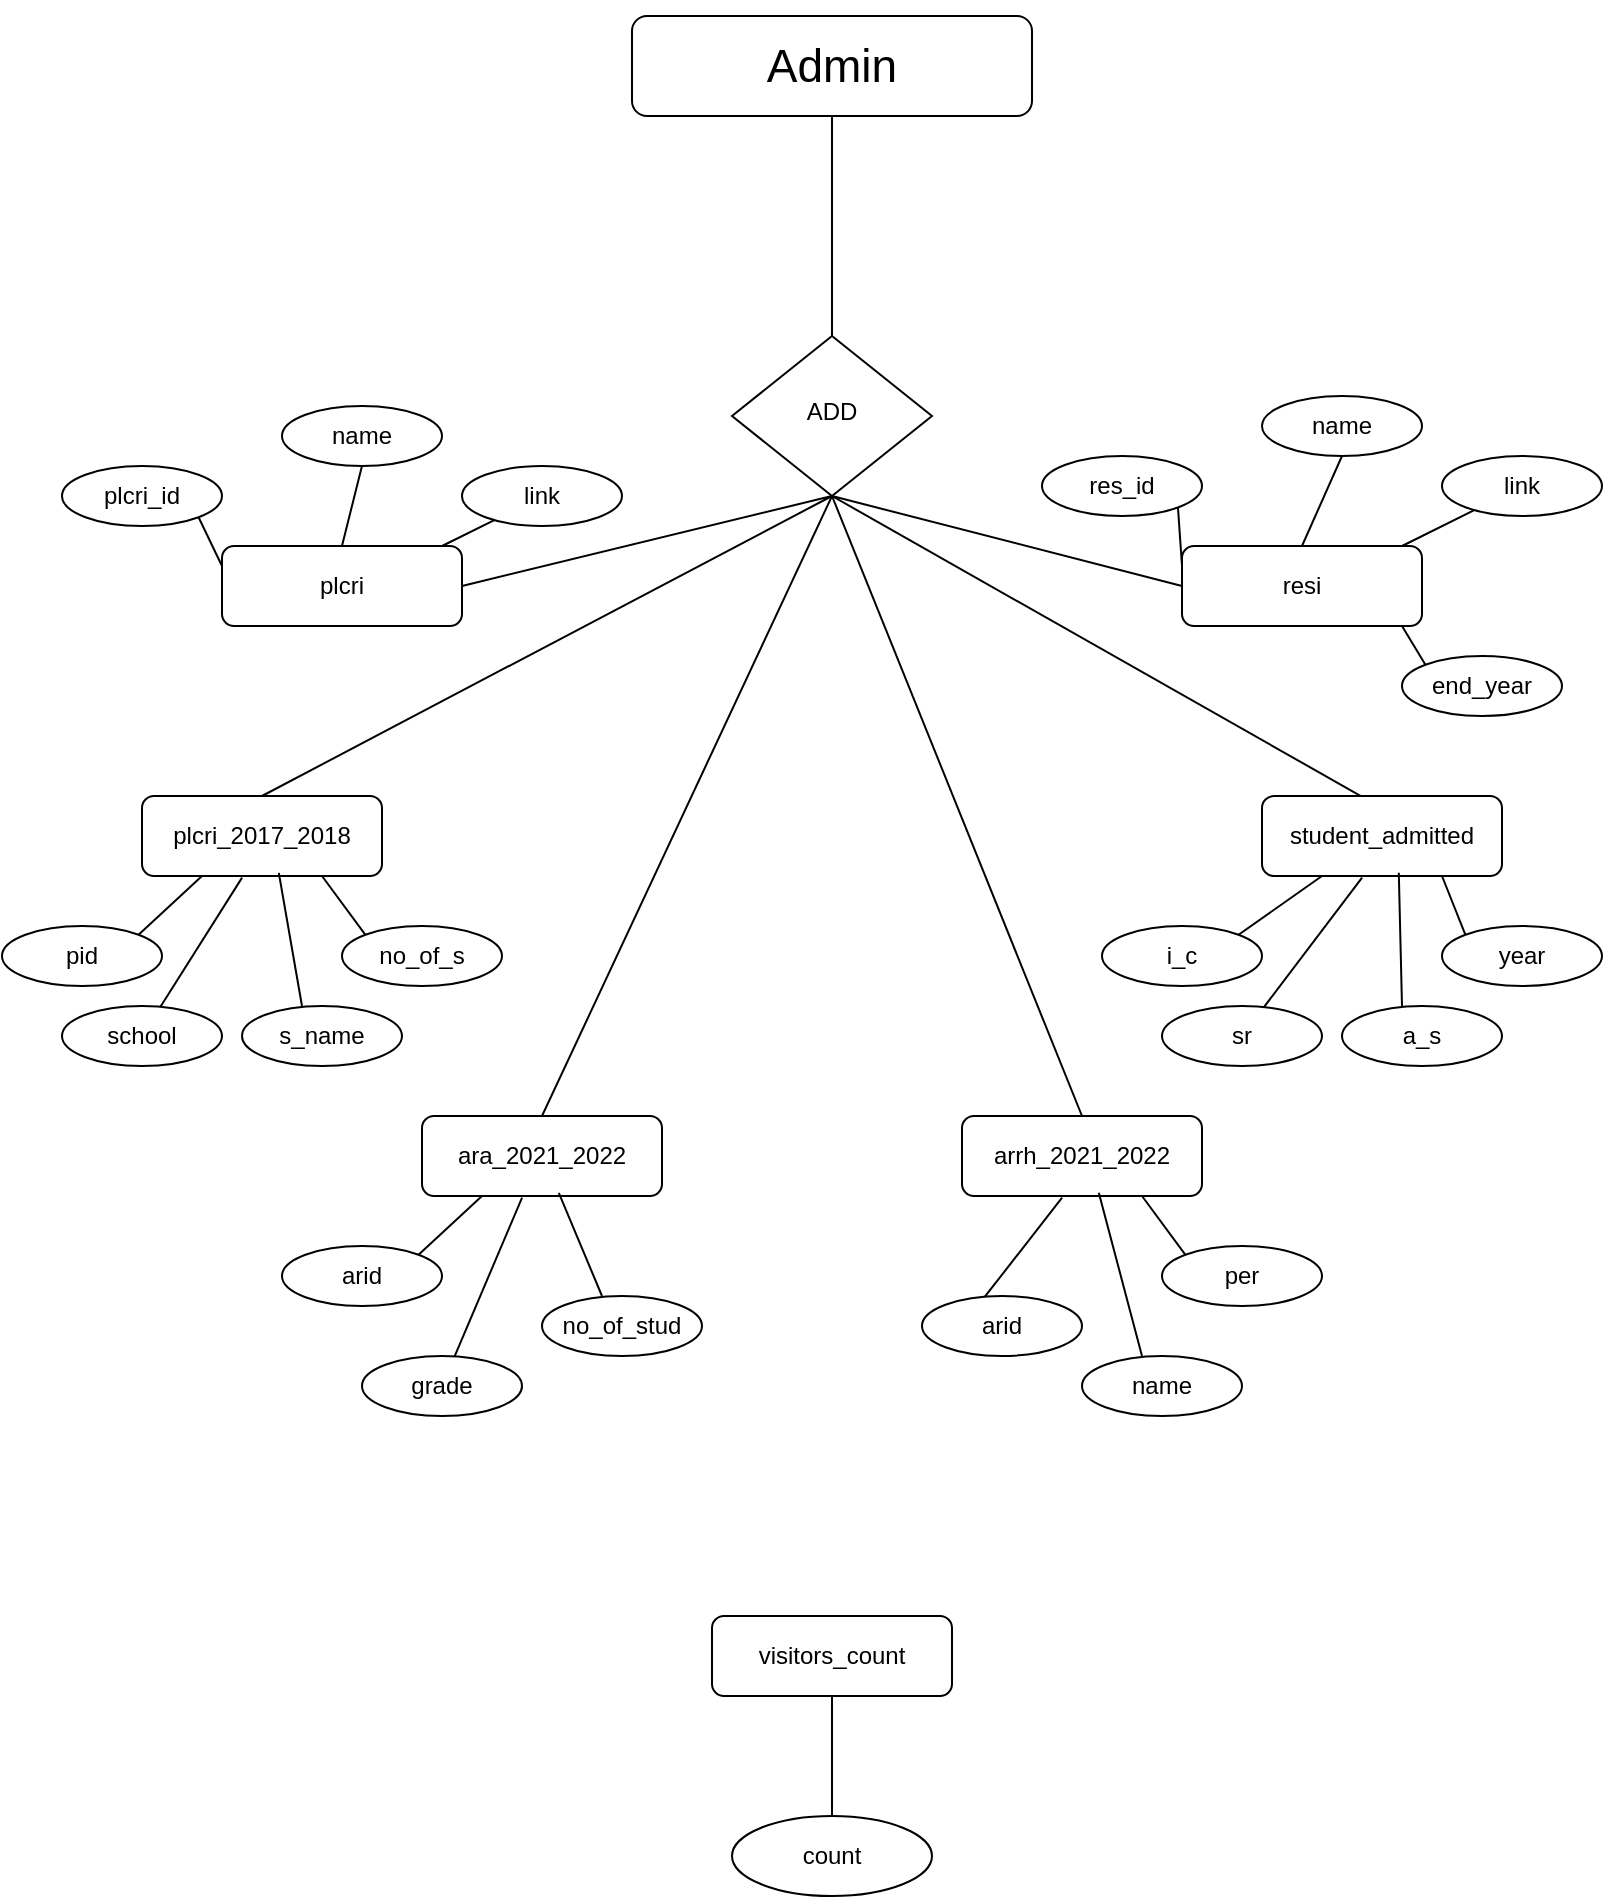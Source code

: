 <mxfile version="21.2.9" type="github">
  <diagram id="C5RBs43oDa-KdzZeNtuy" name="Page-1">
    <mxGraphModel dx="1050" dy="577" grid="1" gridSize="10" guides="1" tooltips="1" connect="1" arrows="1" fold="1" page="1" pageScale="1" pageWidth="827" pageHeight="1169" math="0" shadow="0">
      <root>
        <mxCell id="WIyWlLk6GJQsqaUBKTNV-0" />
        <mxCell id="WIyWlLk6GJQsqaUBKTNV-1" parent="WIyWlLk6GJQsqaUBKTNV-0" />
        <mxCell id="g9mh1SVgbQJ4VpyZCTlu-30" value="plcri_2017_2018" style="rounded=1;whiteSpace=wrap;html=1;fontSize=12;glass=0;strokeWidth=1;shadow=0;flipV=0;flipH=0;direction=east;" vertex="1" parent="WIyWlLk6GJQsqaUBKTNV-1">
          <mxGeometry x="90" y="480" width="120" height="40" as="geometry" />
        </mxCell>
        <mxCell id="g9mh1SVgbQJ4VpyZCTlu-31" value="school" style="ellipse;whiteSpace=wrap;html=1;flipV=0;flipH=0;direction=east;" vertex="1" parent="WIyWlLk6GJQsqaUBKTNV-1">
          <mxGeometry x="50" y="585" width="80" height="30" as="geometry" />
        </mxCell>
        <mxCell id="g9mh1SVgbQJ4VpyZCTlu-32" value="pid" style="ellipse;whiteSpace=wrap;html=1;flipV=0;flipH=0;direction=east;" vertex="1" parent="WIyWlLk6GJQsqaUBKTNV-1">
          <mxGeometry x="20" y="545" width="80" height="30" as="geometry" />
        </mxCell>
        <mxCell id="g9mh1SVgbQJ4VpyZCTlu-34" value="" style="endArrow=none;html=1;rounded=0;exitX=1;exitY=0;exitDx=0;exitDy=0;entryX=0.25;entryY=1;entryDx=0;entryDy=0;" edge="1" source="g9mh1SVgbQJ4VpyZCTlu-32" target="g9mh1SVgbQJ4VpyZCTlu-30" parent="WIyWlLk6GJQsqaUBKTNV-1">
          <mxGeometry width="50" height="50" relative="1" as="geometry">
            <mxPoint x="160" y="405" as="sourcePoint" />
            <mxPoint x="110" y="515" as="targetPoint" />
          </mxGeometry>
        </mxCell>
        <mxCell id="g9mh1SVgbQJ4VpyZCTlu-35" value="" style="endArrow=none;html=1;rounded=0;entryX=0.417;entryY=1.02;entryDx=0;entryDy=0;entryPerimeter=0;" edge="1" source="g9mh1SVgbQJ4VpyZCTlu-31" target="g9mh1SVgbQJ4VpyZCTlu-30" parent="WIyWlLk6GJQsqaUBKTNV-1">
          <mxGeometry width="50" height="50" relative="1" as="geometry">
            <mxPoint x="17.057" y="607.348" as="sourcePoint" />
            <mxPoint x="47.057" y="547.348" as="targetPoint" />
          </mxGeometry>
        </mxCell>
        <mxCell id="WIyWlLk6GJQsqaUBKTNV-3" value="&lt;h2 style=&quot;font-size: 23px;&quot;&gt;&lt;span style=&quot;font-weight: normal;&quot;&gt;Admin&lt;/span&gt;&lt;/h2&gt;" style="rounded=1;whiteSpace=wrap;html=1;fontSize=12;glass=0;strokeWidth=1;shadow=0;" parent="WIyWlLk6GJQsqaUBKTNV-1" vertex="1">
          <mxGeometry x="335" y="90" width="200" height="50" as="geometry" />
        </mxCell>
        <mxCell id="WIyWlLk6GJQsqaUBKTNV-6" value="ADD" style="rhombus;whiteSpace=wrap;html=1;shadow=0;fontFamily=Helvetica;fontSize=12;align=center;strokeWidth=1;spacing=6;spacingTop=-4;" parent="WIyWlLk6GJQsqaUBKTNV-1" vertex="1">
          <mxGeometry x="385" y="250" width="100" height="80" as="geometry" />
        </mxCell>
        <mxCell id="WIyWlLk6GJQsqaUBKTNV-7" value="plcri" style="rounded=1;whiteSpace=wrap;html=1;fontSize=12;glass=0;strokeWidth=1;shadow=0;" parent="WIyWlLk6GJQsqaUBKTNV-1" vertex="1">
          <mxGeometry x="130" y="355" width="120" height="40" as="geometry" />
        </mxCell>
        <mxCell id="g9mh1SVgbQJ4VpyZCTlu-2" value="" style="endArrow=none;html=1;rounded=0;entryX=0.5;entryY=1;entryDx=0;entryDy=0;exitX=1;exitY=0.5;exitDx=0;exitDy=0;" edge="1" parent="WIyWlLk6GJQsqaUBKTNV-1" source="WIyWlLk6GJQsqaUBKTNV-7" target="WIyWlLk6GJQsqaUBKTNV-6">
          <mxGeometry width="50" height="50" relative="1" as="geometry">
            <mxPoint x="390" y="420" as="sourcePoint" />
            <mxPoint x="440" y="370" as="targetPoint" />
          </mxGeometry>
        </mxCell>
        <object label="plcri_id" placeholders="1" plcr_id="" id="g9mh1SVgbQJ4VpyZCTlu-6">
          <mxCell style="ellipse;whiteSpace=wrap;html=1;" vertex="1" parent="WIyWlLk6GJQsqaUBKTNV-1">
            <mxGeometry x="50" y="315" width="80" height="30" as="geometry" />
          </mxCell>
        </object>
        <mxCell id="g9mh1SVgbQJ4VpyZCTlu-7" value="link" style="ellipse;whiteSpace=wrap;html=1;" vertex="1" parent="WIyWlLk6GJQsqaUBKTNV-1">
          <mxGeometry x="250" y="315" width="80" height="30" as="geometry" />
        </mxCell>
        <mxCell id="g9mh1SVgbQJ4VpyZCTlu-8" value="name" style="ellipse;whiteSpace=wrap;html=1;" vertex="1" parent="WIyWlLk6GJQsqaUBKTNV-1">
          <mxGeometry x="160" y="285" width="80" height="30" as="geometry" />
        </mxCell>
        <mxCell id="g9mh1SVgbQJ4VpyZCTlu-9" value="" style="endArrow=none;html=1;rounded=0;entryX=0.5;entryY=1;entryDx=0;entryDy=0;exitX=0.5;exitY=0;exitDx=0;exitDy=0;" edge="1" parent="WIyWlLk6GJQsqaUBKTNV-1" source="g9mh1SVgbQJ4VpyZCTlu-30" target="WIyWlLk6GJQsqaUBKTNV-6">
          <mxGeometry width="50" height="50" relative="1" as="geometry">
            <mxPoint x="170" y="550" as="sourcePoint" />
            <mxPoint x="430" y="210" as="targetPoint" />
          </mxGeometry>
        </mxCell>
        <mxCell id="g9mh1SVgbQJ4VpyZCTlu-10" value="" style="endArrow=none;html=1;rounded=0;exitX=0.5;exitY=0;exitDx=0;exitDy=0;entryX=0.5;entryY=1;entryDx=0;entryDy=0;" edge="1" parent="WIyWlLk6GJQsqaUBKTNV-1" source="WIyWlLk6GJQsqaUBKTNV-6" target="WIyWlLk6GJQsqaUBKTNV-3">
          <mxGeometry width="50" height="50" relative="1" as="geometry">
            <mxPoint x="390" y="130" as="sourcePoint" />
            <mxPoint x="440" y="80" as="targetPoint" />
          </mxGeometry>
        </mxCell>
        <mxCell id="g9mh1SVgbQJ4VpyZCTlu-12" value="" style="endArrow=none;html=1;rounded=0;exitX=1;exitY=1;exitDx=0;exitDy=0;entryX=0;entryY=0.25;entryDx=0;entryDy=0;" edge="1" parent="WIyWlLk6GJQsqaUBKTNV-1" source="g9mh1SVgbQJ4VpyZCTlu-6" target="WIyWlLk6GJQsqaUBKTNV-7">
          <mxGeometry width="50" height="50" relative="1" as="geometry">
            <mxPoint x="110" y="445" as="sourcePoint" />
            <mxPoint x="160" y="395" as="targetPoint" />
          </mxGeometry>
        </mxCell>
        <mxCell id="g9mh1SVgbQJ4VpyZCTlu-13" value="" style="endArrow=none;html=1;rounded=0;entryX=0.5;entryY=0;entryDx=0;entryDy=0;exitX=0.5;exitY=1;exitDx=0;exitDy=0;" edge="1" parent="WIyWlLk6GJQsqaUBKTNV-1" source="g9mh1SVgbQJ4VpyZCTlu-8" target="WIyWlLk6GJQsqaUBKTNV-7">
          <mxGeometry width="50" height="50" relative="1" as="geometry">
            <mxPoint x="190" y="305" as="sourcePoint" />
            <mxPoint x="180" y="395" as="targetPoint" />
          </mxGeometry>
        </mxCell>
        <mxCell id="g9mh1SVgbQJ4VpyZCTlu-15" value="" style="endArrow=none;html=1;rounded=0;entryX=0.917;entryY=0;entryDx=0;entryDy=0;entryPerimeter=0;" edge="1" parent="WIyWlLk6GJQsqaUBKTNV-1" source="g9mh1SVgbQJ4VpyZCTlu-7" target="WIyWlLk6GJQsqaUBKTNV-7">
          <mxGeometry width="50" height="50" relative="1" as="geometry">
            <mxPoint x="160" y="465" as="sourcePoint" />
            <mxPoint x="190" y="405" as="targetPoint" />
          </mxGeometry>
        </mxCell>
        <mxCell id="g9mh1SVgbQJ4VpyZCTlu-21" value="" style="endArrow=none;html=1;rounded=0;exitX=0;exitY=0.5;exitDx=0;exitDy=0;entryX=0.5;entryY=1;entryDx=0;entryDy=0;" edge="1" parent="WIyWlLk6GJQsqaUBKTNV-1" source="g9mh1SVgbQJ4VpyZCTlu-23" target="WIyWlLk6GJQsqaUBKTNV-6">
          <mxGeometry width="50" height="50" relative="1" as="geometry">
            <mxPoint x="680" y="280" as="sourcePoint" />
            <mxPoint x="440" y="370" as="targetPoint" />
          </mxGeometry>
        </mxCell>
        <mxCell id="g9mh1SVgbQJ4VpyZCTlu-22" value="" style="endArrow=none;html=1;rounded=0;entryX=0.5;entryY=1;entryDx=0;entryDy=0;exitX=0.423;exitY=0.02;exitDx=0;exitDy=0;exitPerimeter=0;" edge="1" parent="WIyWlLk6GJQsqaUBKTNV-1" source="g9mh1SVgbQJ4VpyZCTlu-40" target="WIyWlLk6GJQsqaUBKTNV-6">
          <mxGeometry width="50" height="50" relative="1" as="geometry">
            <mxPoint x="670.4" y="545.8" as="sourcePoint" />
            <mxPoint x="440" y="370" as="targetPoint" />
          </mxGeometry>
        </mxCell>
        <mxCell id="g9mh1SVgbQJ4VpyZCTlu-23" value="resi" style="rounded=1;whiteSpace=wrap;html=1;fontSize=12;glass=0;strokeWidth=1;shadow=0;" vertex="1" parent="WIyWlLk6GJQsqaUBKTNV-1">
          <mxGeometry x="610" y="355" width="120" height="40" as="geometry" />
        </mxCell>
        <mxCell id="g9mh1SVgbQJ4VpyZCTlu-24" value="link" style="ellipse;whiteSpace=wrap;html=1;" vertex="1" parent="WIyWlLk6GJQsqaUBKTNV-1">
          <mxGeometry x="740" y="310" width="80" height="30" as="geometry" />
        </mxCell>
        <mxCell id="g9mh1SVgbQJ4VpyZCTlu-25" value="name" style="ellipse;whiteSpace=wrap;html=1;" vertex="1" parent="WIyWlLk6GJQsqaUBKTNV-1">
          <mxGeometry x="650" y="280" width="80" height="30" as="geometry" />
        </mxCell>
        <mxCell id="g9mh1SVgbQJ4VpyZCTlu-26" value="" style="endArrow=none;html=1;rounded=0;exitX=1;exitY=1;exitDx=0;exitDy=0;entryX=0;entryY=0.25;entryDx=0;entryDy=0;" edge="1" target="g9mh1SVgbQJ4VpyZCTlu-23" parent="WIyWlLk6GJQsqaUBKTNV-1">
          <mxGeometry width="50" height="50" relative="1" as="geometry">
            <mxPoint x="608" y="336" as="sourcePoint" />
            <mxPoint x="650" y="390" as="targetPoint" />
          </mxGeometry>
        </mxCell>
        <mxCell id="g9mh1SVgbQJ4VpyZCTlu-27" value="" style="endArrow=none;html=1;rounded=0;entryX=0.5;entryY=0;entryDx=0;entryDy=0;exitX=0.5;exitY=1;exitDx=0;exitDy=0;" edge="1" source="g9mh1SVgbQJ4VpyZCTlu-25" target="g9mh1SVgbQJ4VpyZCTlu-23" parent="WIyWlLk6GJQsqaUBKTNV-1">
          <mxGeometry width="50" height="50" relative="1" as="geometry">
            <mxPoint x="680" y="300" as="sourcePoint" />
            <mxPoint x="670" y="390" as="targetPoint" />
          </mxGeometry>
        </mxCell>
        <mxCell id="g9mh1SVgbQJ4VpyZCTlu-28" value="" style="endArrow=none;html=1;rounded=0;entryX=0.917;entryY=0;entryDx=0;entryDy=0;entryPerimeter=0;" edge="1" source="g9mh1SVgbQJ4VpyZCTlu-24" target="g9mh1SVgbQJ4VpyZCTlu-23" parent="WIyWlLk6GJQsqaUBKTNV-1">
          <mxGeometry width="50" height="50" relative="1" as="geometry">
            <mxPoint x="650" y="460" as="sourcePoint" />
            <mxPoint x="680" y="400" as="targetPoint" />
          </mxGeometry>
        </mxCell>
        <object label="res_id" placeholders="1" plcr_id="" id="g9mh1SVgbQJ4VpyZCTlu-29">
          <mxCell style="ellipse;whiteSpace=wrap;html=1;" vertex="1" parent="WIyWlLk6GJQsqaUBKTNV-1">
            <mxGeometry x="540" y="310" width="80" height="30" as="geometry" />
          </mxCell>
        </object>
        <mxCell id="g9mh1SVgbQJ4VpyZCTlu-36" value="s_name" style="ellipse;whiteSpace=wrap;html=1;flipV=0;flipH=0;direction=east;" vertex="1" parent="WIyWlLk6GJQsqaUBKTNV-1">
          <mxGeometry x="140" y="585" width="80" height="30" as="geometry" />
        </mxCell>
        <mxCell id="g9mh1SVgbQJ4VpyZCTlu-37" value="" style="endArrow=none;html=1;rounded=0;exitX=0.375;exitY=0;exitDx=0;exitDy=0;exitPerimeter=0;entryX=0.57;entryY=0.96;entryDx=0;entryDy=0;entryPerimeter=0;" edge="1" parent="WIyWlLk6GJQsqaUBKTNV-1" source="g9mh1SVgbQJ4VpyZCTlu-36" target="g9mh1SVgbQJ4VpyZCTlu-30">
          <mxGeometry width="50" height="50" relative="1" as="geometry">
            <mxPoint x="380" y="455" as="sourcePoint" />
            <mxPoint x="160" y="525" as="targetPoint" />
          </mxGeometry>
        </mxCell>
        <mxCell id="g9mh1SVgbQJ4VpyZCTlu-38" value="no_of_s" style="ellipse;whiteSpace=wrap;html=1;flipV=0;flipH=0;direction=east;" vertex="1" parent="WIyWlLk6GJQsqaUBKTNV-1">
          <mxGeometry x="190" y="545" width="80" height="30" as="geometry" />
        </mxCell>
        <mxCell id="g9mh1SVgbQJ4VpyZCTlu-39" value="" style="endArrow=none;html=1;rounded=0;exitX=0;exitY=0;exitDx=0;exitDy=0;entryX=0.75;entryY=1;entryDx=0;entryDy=0;" edge="1" parent="WIyWlLk6GJQsqaUBKTNV-1" source="g9mh1SVgbQJ4VpyZCTlu-38" target="g9mh1SVgbQJ4VpyZCTlu-30">
          <mxGeometry width="50" height="50" relative="1" as="geometry">
            <mxPoint x="98" y="559" as="sourcePoint" />
            <mxPoint x="130" y="530" as="targetPoint" />
          </mxGeometry>
        </mxCell>
        <mxCell id="g9mh1SVgbQJ4VpyZCTlu-40" value="student_admitted" style="rounded=1;whiteSpace=wrap;html=1;fontSize=12;glass=0;strokeWidth=1;shadow=0;flipV=0;flipH=0;direction=east;" vertex="1" parent="WIyWlLk6GJQsqaUBKTNV-1">
          <mxGeometry x="650" y="480" width="120" height="40" as="geometry" />
        </mxCell>
        <mxCell id="g9mh1SVgbQJ4VpyZCTlu-41" value="sr" style="ellipse;whiteSpace=wrap;html=1;flipV=0;flipH=0;direction=east;" vertex="1" parent="WIyWlLk6GJQsqaUBKTNV-1">
          <mxGeometry x="600" y="585" width="80" height="30" as="geometry" />
        </mxCell>
        <mxCell id="g9mh1SVgbQJ4VpyZCTlu-42" value="i_c" style="ellipse;whiteSpace=wrap;html=1;flipV=0;flipH=0;direction=east;" vertex="1" parent="WIyWlLk6GJQsqaUBKTNV-1">
          <mxGeometry x="570" y="545" width="80" height="30" as="geometry" />
        </mxCell>
        <mxCell id="g9mh1SVgbQJ4VpyZCTlu-43" value="" style="endArrow=none;html=1;rounded=0;exitX=1;exitY=0;exitDx=0;exitDy=0;entryX=0.25;entryY=1;entryDx=0;entryDy=0;" edge="1" source="g9mh1SVgbQJ4VpyZCTlu-42" target="g9mh1SVgbQJ4VpyZCTlu-40" parent="WIyWlLk6GJQsqaUBKTNV-1">
          <mxGeometry width="50" height="50" relative="1" as="geometry">
            <mxPoint x="710" y="405" as="sourcePoint" />
            <mxPoint x="660" y="515" as="targetPoint" />
          </mxGeometry>
        </mxCell>
        <mxCell id="g9mh1SVgbQJ4VpyZCTlu-44" value="" style="endArrow=none;html=1;rounded=0;entryX=0.417;entryY=1.02;entryDx=0;entryDy=0;entryPerimeter=0;" edge="1" source="g9mh1SVgbQJ4VpyZCTlu-41" target="g9mh1SVgbQJ4VpyZCTlu-40" parent="WIyWlLk6GJQsqaUBKTNV-1">
          <mxGeometry width="50" height="50" relative="1" as="geometry">
            <mxPoint x="567.057" y="607.348" as="sourcePoint" />
            <mxPoint x="597.057" y="547.348" as="targetPoint" />
          </mxGeometry>
        </mxCell>
        <mxCell id="g9mh1SVgbQJ4VpyZCTlu-45" value="a_s" style="ellipse;whiteSpace=wrap;html=1;flipV=0;flipH=0;direction=east;" vertex="1" parent="WIyWlLk6GJQsqaUBKTNV-1">
          <mxGeometry x="690" y="585" width="80" height="30" as="geometry" />
        </mxCell>
        <mxCell id="g9mh1SVgbQJ4VpyZCTlu-46" value="" style="endArrow=none;html=1;rounded=0;exitX=0.375;exitY=0;exitDx=0;exitDy=0;exitPerimeter=0;entryX=0.57;entryY=0.96;entryDx=0;entryDy=0;entryPerimeter=0;" edge="1" source="g9mh1SVgbQJ4VpyZCTlu-45" target="g9mh1SVgbQJ4VpyZCTlu-40" parent="WIyWlLk6GJQsqaUBKTNV-1">
          <mxGeometry width="50" height="50" relative="1" as="geometry">
            <mxPoint x="930" y="455" as="sourcePoint" />
            <mxPoint x="710" y="525" as="targetPoint" />
          </mxGeometry>
        </mxCell>
        <mxCell id="g9mh1SVgbQJ4VpyZCTlu-47" value="year" style="ellipse;whiteSpace=wrap;html=1;flipV=0;flipH=0;direction=east;" vertex="1" parent="WIyWlLk6GJQsqaUBKTNV-1">
          <mxGeometry x="740" y="545" width="80" height="30" as="geometry" />
        </mxCell>
        <mxCell id="g9mh1SVgbQJ4VpyZCTlu-48" value="" style="endArrow=none;html=1;rounded=0;exitX=0;exitY=0;exitDx=0;exitDy=0;entryX=0.75;entryY=1;entryDx=0;entryDy=0;" edge="1" source="g9mh1SVgbQJ4VpyZCTlu-47" target="g9mh1SVgbQJ4VpyZCTlu-40" parent="WIyWlLk6GJQsqaUBKTNV-1">
          <mxGeometry width="50" height="50" relative="1" as="geometry">
            <mxPoint x="648" y="559" as="sourcePoint" />
            <mxPoint x="680" y="530" as="targetPoint" />
          </mxGeometry>
        </mxCell>
        <mxCell id="g9mh1SVgbQJ4VpyZCTlu-49" value="" style="endArrow=none;html=1;rounded=0;exitX=0.5;exitY=0;exitDx=0;exitDy=0;entryX=0.5;entryY=1;entryDx=0;entryDy=0;" edge="1" parent="WIyWlLk6GJQsqaUBKTNV-1" source="g9mh1SVgbQJ4VpyZCTlu-63" target="WIyWlLk6GJQsqaUBKTNV-6">
          <mxGeometry width="50" height="50" relative="1" as="geometry">
            <mxPoint x="220" y="840" as="sourcePoint" />
            <mxPoint x="440" y="670" as="targetPoint" />
          </mxGeometry>
        </mxCell>
        <mxCell id="g9mh1SVgbQJ4VpyZCTlu-50" value="" style="endArrow=none;html=1;rounded=0;entryX=0.5;entryY=1;entryDx=0;entryDy=0;exitX=0.5;exitY=0;exitDx=0;exitDy=0;" edge="1" parent="WIyWlLk6GJQsqaUBKTNV-1" source="g9mh1SVgbQJ4VpyZCTlu-72" target="WIyWlLk6GJQsqaUBKTNV-6">
          <mxGeometry width="50" height="50" relative="1" as="geometry">
            <mxPoint x="660" y="840" as="sourcePoint" />
            <mxPoint x="440" y="670" as="targetPoint" />
          </mxGeometry>
        </mxCell>
        <mxCell id="g9mh1SVgbQJ4VpyZCTlu-63" value="ara_2021_2022" style="rounded=1;whiteSpace=wrap;html=1;fontSize=12;glass=0;strokeWidth=1;shadow=0;flipV=0;flipH=0;direction=east;" vertex="1" parent="WIyWlLk6GJQsqaUBKTNV-1">
          <mxGeometry x="230" y="640" width="120" height="40" as="geometry" />
        </mxCell>
        <mxCell id="g9mh1SVgbQJ4VpyZCTlu-64" value="grade" style="ellipse;whiteSpace=wrap;html=1;flipV=0;flipH=0;direction=east;" vertex="1" parent="WIyWlLk6GJQsqaUBKTNV-1">
          <mxGeometry x="200" y="760" width="80" height="30" as="geometry" />
        </mxCell>
        <mxCell id="g9mh1SVgbQJ4VpyZCTlu-65" value="arid" style="ellipse;whiteSpace=wrap;html=1;flipV=0;flipH=0;direction=east;" vertex="1" parent="WIyWlLk6GJQsqaUBKTNV-1">
          <mxGeometry x="160" y="705" width="80" height="30" as="geometry" />
        </mxCell>
        <mxCell id="g9mh1SVgbQJ4VpyZCTlu-66" value="" style="endArrow=none;html=1;rounded=0;exitX=1;exitY=0;exitDx=0;exitDy=0;entryX=0.25;entryY=1;entryDx=0;entryDy=0;" edge="1" source="g9mh1SVgbQJ4VpyZCTlu-65" target="g9mh1SVgbQJ4VpyZCTlu-63" parent="WIyWlLk6GJQsqaUBKTNV-1">
          <mxGeometry width="50" height="50" relative="1" as="geometry">
            <mxPoint x="300" y="565" as="sourcePoint" />
            <mxPoint x="250" y="675" as="targetPoint" />
          </mxGeometry>
        </mxCell>
        <mxCell id="g9mh1SVgbQJ4VpyZCTlu-67" value="" style="endArrow=none;html=1;rounded=0;entryX=0.417;entryY=1.02;entryDx=0;entryDy=0;entryPerimeter=0;" edge="1" source="g9mh1SVgbQJ4VpyZCTlu-64" target="g9mh1SVgbQJ4VpyZCTlu-63" parent="WIyWlLk6GJQsqaUBKTNV-1">
          <mxGeometry width="50" height="50" relative="1" as="geometry">
            <mxPoint x="157.057" y="767.348" as="sourcePoint" />
            <mxPoint x="187.057" y="707.348" as="targetPoint" />
          </mxGeometry>
        </mxCell>
        <mxCell id="g9mh1SVgbQJ4VpyZCTlu-68" value="no_of_stud" style="ellipse;whiteSpace=wrap;html=1;flipV=0;flipH=0;direction=east;" vertex="1" parent="WIyWlLk6GJQsqaUBKTNV-1">
          <mxGeometry x="290" y="730" width="80" height="30" as="geometry" />
        </mxCell>
        <mxCell id="g9mh1SVgbQJ4VpyZCTlu-69" value="" style="endArrow=none;html=1;rounded=0;exitX=0.375;exitY=0;exitDx=0;exitDy=0;exitPerimeter=0;entryX=0.57;entryY=0.96;entryDx=0;entryDy=0;entryPerimeter=0;" edge="1" source="g9mh1SVgbQJ4VpyZCTlu-68" target="g9mh1SVgbQJ4VpyZCTlu-63" parent="WIyWlLk6GJQsqaUBKTNV-1">
          <mxGeometry width="50" height="50" relative="1" as="geometry">
            <mxPoint x="520" y="615" as="sourcePoint" />
            <mxPoint x="300" y="685" as="targetPoint" />
          </mxGeometry>
        </mxCell>
        <mxCell id="g9mh1SVgbQJ4VpyZCTlu-72" value="arrh_2021_2022" style="rounded=1;whiteSpace=wrap;html=1;fontSize=12;glass=0;strokeWidth=1;shadow=0;flipV=0;flipH=0;direction=east;" vertex="1" parent="WIyWlLk6GJQsqaUBKTNV-1">
          <mxGeometry x="500" y="640" width="120" height="40" as="geometry" />
        </mxCell>
        <mxCell id="g9mh1SVgbQJ4VpyZCTlu-73" value="arid" style="ellipse;whiteSpace=wrap;html=1;flipV=0;flipH=0;direction=east;" vertex="1" parent="WIyWlLk6GJQsqaUBKTNV-1">
          <mxGeometry x="480" y="730" width="80" height="30" as="geometry" />
        </mxCell>
        <mxCell id="g9mh1SVgbQJ4VpyZCTlu-76" value="" style="endArrow=none;html=1;rounded=0;entryX=0.417;entryY=1.02;entryDx=0;entryDy=0;entryPerimeter=0;" edge="1" target="g9mh1SVgbQJ4VpyZCTlu-72" parent="WIyWlLk6GJQsqaUBKTNV-1">
          <mxGeometry width="50" height="50" relative="1" as="geometry">
            <mxPoint x="511.246" y="730.605" as="sourcePoint" />
            <mxPoint x="457.057" y="707.348" as="targetPoint" />
          </mxGeometry>
        </mxCell>
        <mxCell id="g9mh1SVgbQJ4VpyZCTlu-77" value="name" style="ellipse;whiteSpace=wrap;html=1;flipV=0;flipH=0;direction=east;" vertex="1" parent="WIyWlLk6GJQsqaUBKTNV-1">
          <mxGeometry x="560" y="760" width="80" height="30" as="geometry" />
        </mxCell>
        <mxCell id="g9mh1SVgbQJ4VpyZCTlu-78" value="" style="endArrow=none;html=1;rounded=0;exitX=0.375;exitY=0;exitDx=0;exitDy=0;exitPerimeter=0;entryX=0.57;entryY=0.96;entryDx=0;entryDy=0;entryPerimeter=0;" edge="1" source="g9mh1SVgbQJ4VpyZCTlu-77" target="g9mh1SVgbQJ4VpyZCTlu-72" parent="WIyWlLk6GJQsqaUBKTNV-1">
          <mxGeometry width="50" height="50" relative="1" as="geometry">
            <mxPoint x="790" y="615" as="sourcePoint" />
            <mxPoint x="570" y="685" as="targetPoint" />
          </mxGeometry>
        </mxCell>
        <mxCell id="g9mh1SVgbQJ4VpyZCTlu-79" value="per" style="ellipse;whiteSpace=wrap;html=1;flipV=0;flipH=0;direction=east;" vertex="1" parent="WIyWlLk6GJQsqaUBKTNV-1">
          <mxGeometry x="600" y="705" width="80" height="30" as="geometry" />
        </mxCell>
        <mxCell id="g9mh1SVgbQJ4VpyZCTlu-80" value="" style="endArrow=none;html=1;rounded=0;exitX=0;exitY=0;exitDx=0;exitDy=0;entryX=0.75;entryY=1;entryDx=0;entryDy=0;" edge="1" source="g9mh1SVgbQJ4VpyZCTlu-79" target="g9mh1SVgbQJ4VpyZCTlu-72" parent="WIyWlLk6GJQsqaUBKTNV-1">
          <mxGeometry width="50" height="50" relative="1" as="geometry">
            <mxPoint x="508" y="719" as="sourcePoint" />
            <mxPoint x="540" y="690" as="targetPoint" />
          </mxGeometry>
        </mxCell>
        <mxCell id="g9mh1SVgbQJ4VpyZCTlu-82" value="visitors_count" style="rounded=1;whiteSpace=wrap;html=1;fontSize=12;glass=0;strokeWidth=1;shadow=0;flipV=0;flipH=0;direction=east;" vertex="1" parent="WIyWlLk6GJQsqaUBKTNV-1">
          <mxGeometry x="375" y="890" width="120" height="40" as="geometry" />
        </mxCell>
        <mxCell id="g9mh1SVgbQJ4VpyZCTlu-83" value="count" style="ellipse;whiteSpace=wrap;html=1;flipV=0;flipH=0;direction=east;" vertex="1" parent="WIyWlLk6GJQsqaUBKTNV-1">
          <mxGeometry x="385" y="990" width="100" height="40" as="geometry" />
        </mxCell>
        <mxCell id="g9mh1SVgbQJ4VpyZCTlu-86" value="" style="endArrow=none;html=1;rounded=0;entryX=0.5;entryY=1;entryDx=0;entryDy=0;" edge="1" source="g9mh1SVgbQJ4VpyZCTlu-83" target="g9mh1SVgbQJ4VpyZCTlu-82" parent="WIyWlLk6GJQsqaUBKTNV-1">
          <mxGeometry width="50" height="50" relative="1" as="geometry">
            <mxPoint x="306.057" y="1017.348" as="sourcePoint" />
            <mxPoint x="336.057" y="957.348" as="targetPoint" />
          </mxGeometry>
        </mxCell>
        <object label="end_year" placeholders="1" plcr_id="" id="g9mh1SVgbQJ4VpyZCTlu-89">
          <mxCell style="ellipse;whiteSpace=wrap;html=1;" vertex="1" parent="WIyWlLk6GJQsqaUBKTNV-1">
            <mxGeometry x="720" y="410" width="80" height="30" as="geometry" />
          </mxCell>
        </object>
        <mxCell id="g9mh1SVgbQJ4VpyZCTlu-91" value="" style="endArrow=none;html=1;rounded=0;exitX=0;exitY=0;exitDx=0;exitDy=0;" edge="1" parent="WIyWlLk6GJQsqaUBKTNV-1" source="g9mh1SVgbQJ4VpyZCTlu-89">
          <mxGeometry width="50" height="50" relative="1" as="geometry">
            <mxPoint x="670" y="445" as="sourcePoint" />
            <mxPoint x="720" y="395" as="targetPoint" />
          </mxGeometry>
        </mxCell>
      </root>
    </mxGraphModel>
  </diagram>
</mxfile>
